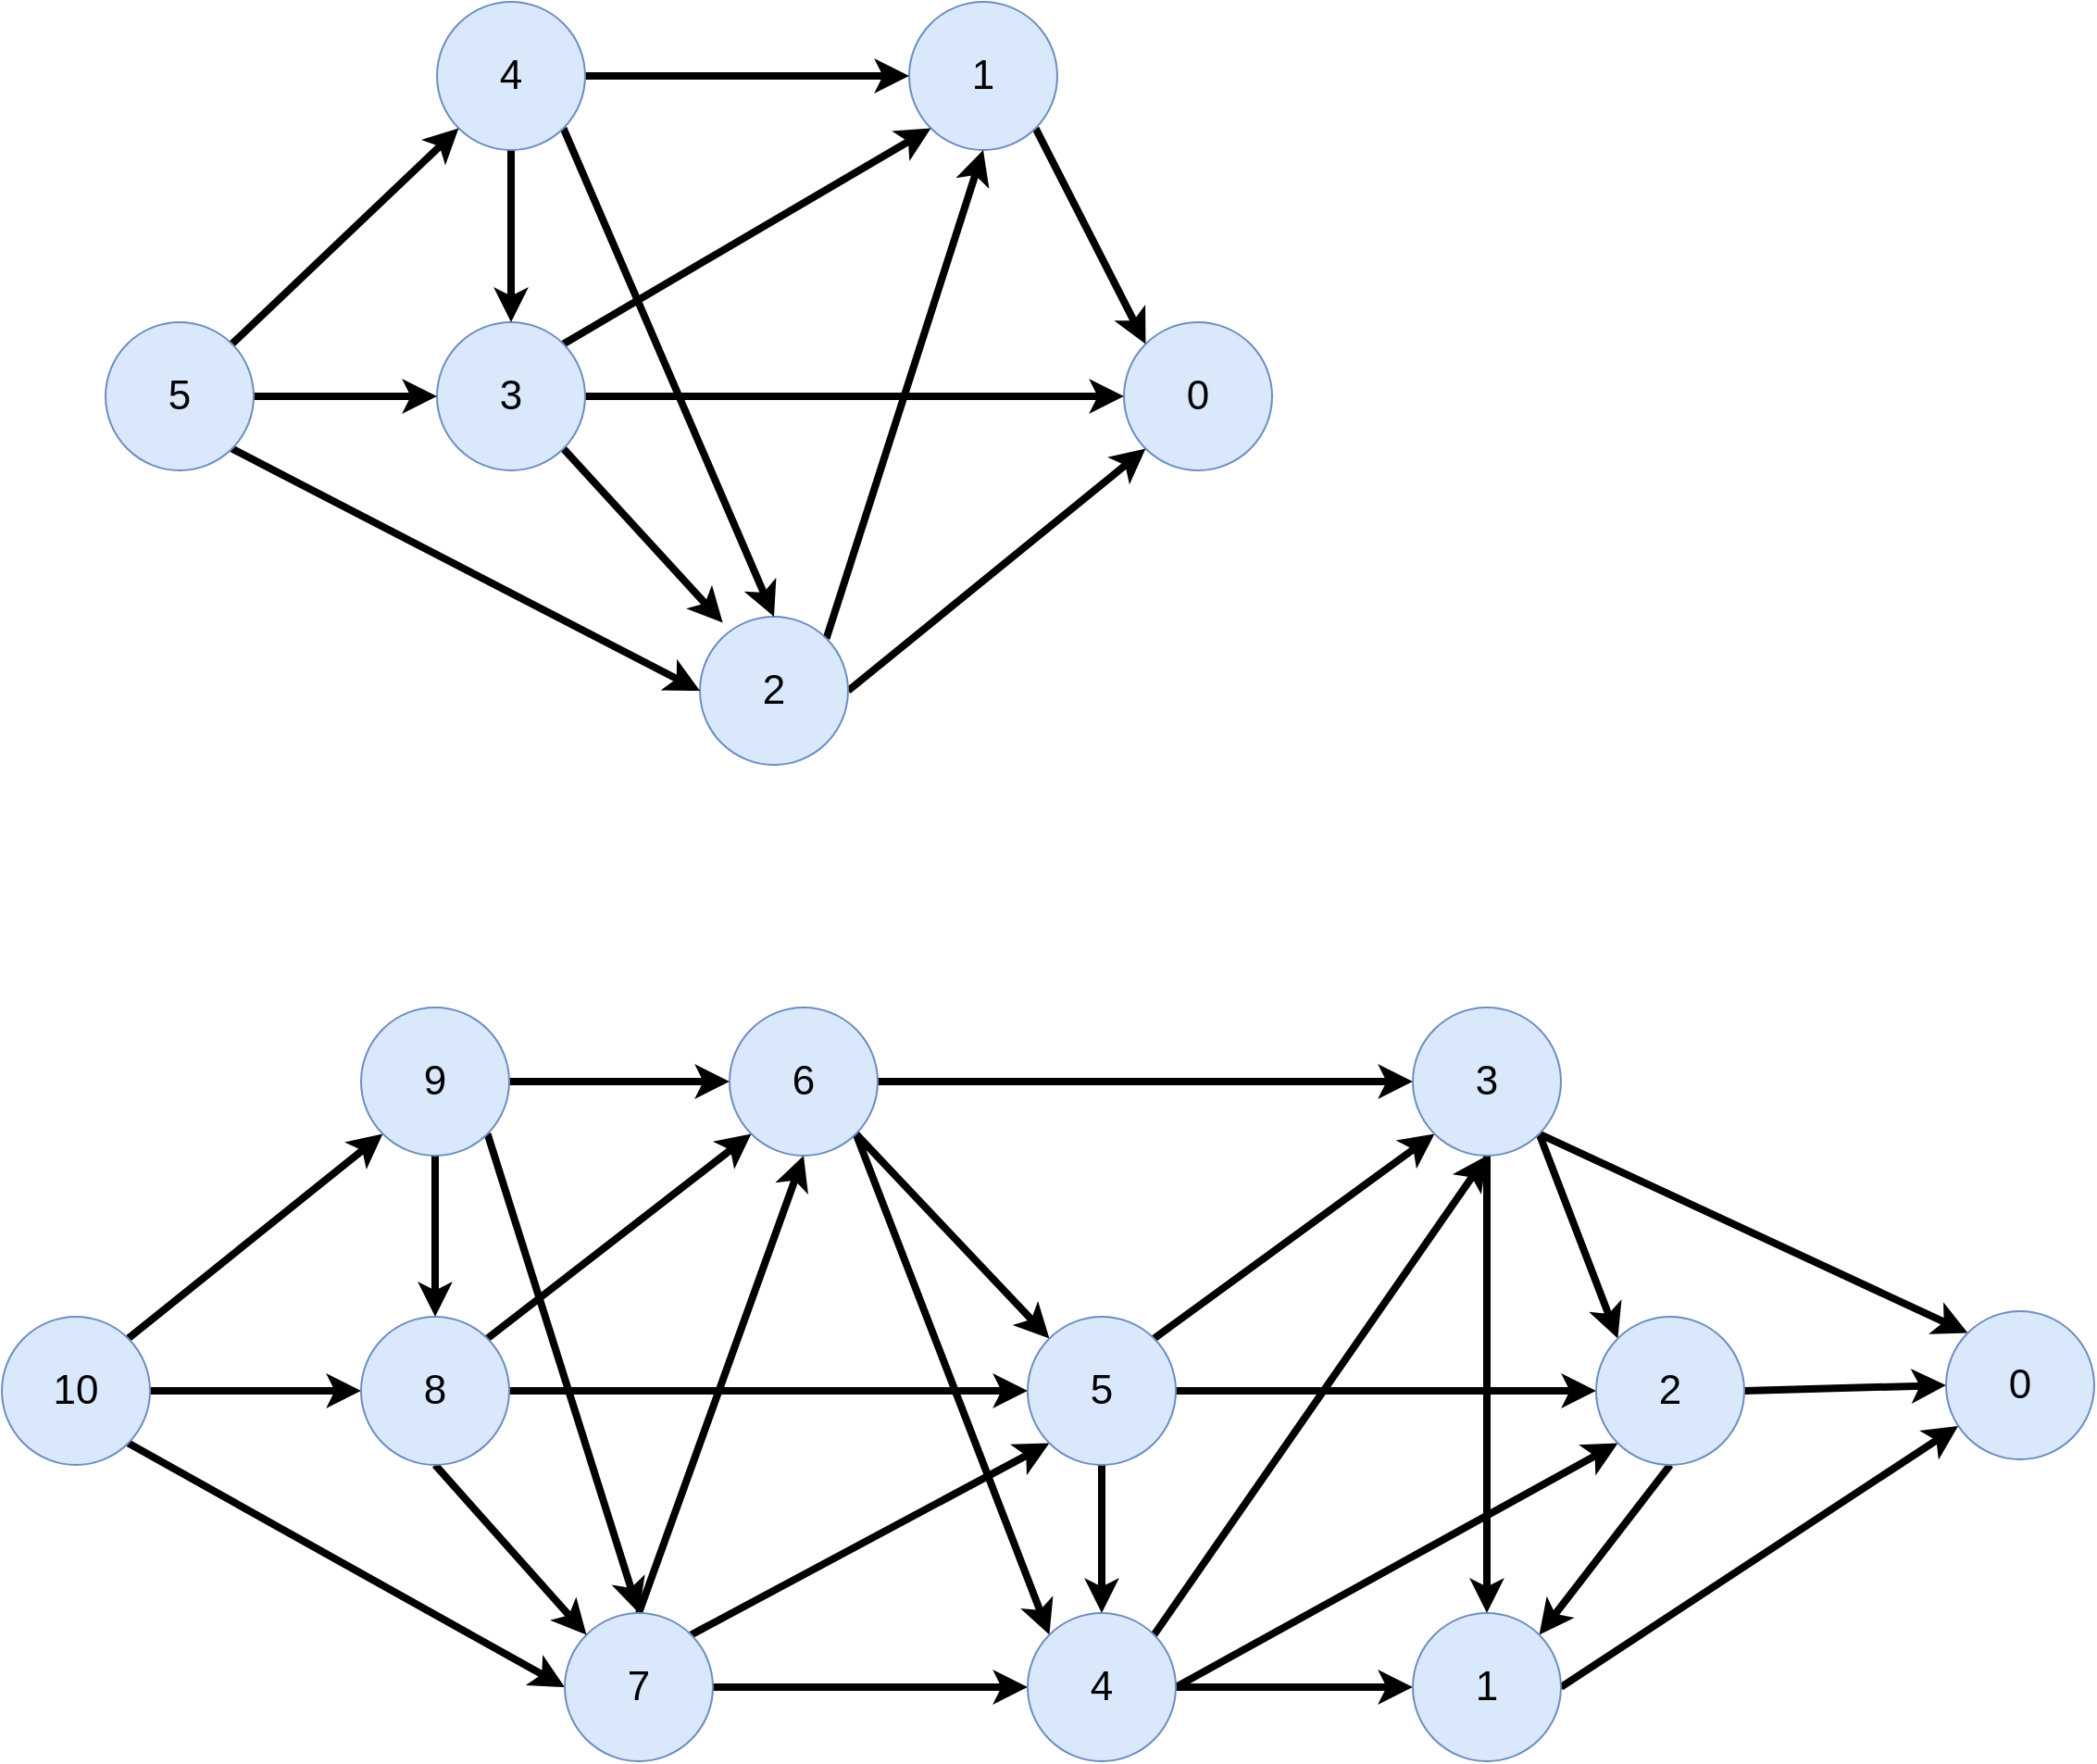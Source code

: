 <mxfile version="19.0.3" type="device"><diagram id="HBNAaYJVWiZlDe-5FwG8" name="Page-1"><mxGraphModel dx="1701" dy="1031" grid="0" gridSize="10" guides="1" tooltips="1" connect="1" arrows="1" fold="1" page="0" pageScale="1" pageWidth="850" pageHeight="1100" math="0" shadow="0"><root><mxCell id="0"/><mxCell id="1" parent="0"/><mxCell id="oBalARDRtJcoj6EFe_yl-1" value="&lt;font style=&quot;font-size: 22px;&quot;&gt;0&lt;/font&gt;" style="ellipse;whiteSpace=wrap;html=1;aspect=fixed;fillColor=#dae8fc;strokeColor=#6c8ebf;" vertex="1" parent="1"><mxGeometry x="547" y="320" width="80" height="80" as="geometry"/></mxCell><mxCell id="oBalARDRtJcoj6EFe_yl-64" style="edgeStyle=none;rounded=0;orthogonalLoop=1;jettySize=auto;html=1;exitX=1;exitY=1;exitDx=0;exitDy=0;entryX=0;entryY=0;entryDx=0;entryDy=0;fontSize=28;strokeWidth=4;" edge="1" parent="1" source="oBalARDRtJcoj6EFe_yl-2" target="oBalARDRtJcoj6EFe_yl-1"><mxGeometry relative="1" as="geometry"/></mxCell><mxCell id="oBalARDRtJcoj6EFe_yl-2" value="&lt;font style=&quot;font-size: 22px;&quot;&gt;1&lt;/font&gt;" style="ellipse;whiteSpace=wrap;html=1;aspect=fixed;fillColor=#dae8fc;strokeColor=#6c8ebf;" vertex="1" parent="1"><mxGeometry x="431" y="147" width="80" height="80" as="geometry"/></mxCell><mxCell id="oBalARDRtJcoj6EFe_yl-62" style="edgeStyle=none;rounded=0;orthogonalLoop=1;jettySize=auto;html=1;exitX=1;exitY=0;exitDx=0;exitDy=0;entryX=0.5;entryY=1;entryDx=0;entryDy=0;fontSize=28;strokeWidth=4;" edge="1" parent="1" source="oBalARDRtJcoj6EFe_yl-3" target="oBalARDRtJcoj6EFe_yl-2"><mxGeometry relative="1" as="geometry"/></mxCell><mxCell id="oBalARDRtJcoj6EFe_yl-63" style="edgeStyle=none;rounded=0;orthogonalLoop=1;jettySize=auto;html=1;exitX=1;exitY=0.5;exitDx=0;exitDy=0;entryX=0;entryY=1;entryDx=0;entryDy=0;fontSize=28;strokeWidth=4;" edge="1" parent="1" source="oBalARDRtJcoj6EFe_yl-3" target="oBalARDRtJcoj6EFe_yl-1"><mxGeometry relative="1" as="geometry"/></mxCell><mxCell id="oBalARDRtJcoj6EFe_yl-3" value="&lt;font style=&quot;font-size: 22px;&quot;&gt;2&lt;/font&gt;" style="ellipse;whiteSpace=wrap;html=1;aspect=fixed;fillColor=#dae8fc;strokeColor=#6c8ebf;" vertex="1" parent="1"><mxGeometry x="318" y="479" width="80" height="80" as="geometry"/></mxCell><mxCell id="oBalARDRtJcoj6EFe_yl-59" style="edgeStyle=none;rounded=0;orthogonalLoop=1;jettySize=auto;html=1;exitX=1;exitY=1;exitDx=0;exitDy=0;entryX=0.154;entryY=0.04;entryDx=0;entryDy=0;entryPerimeter=0;fontSize=28;strokeWidth=4;" edge="1" parent="1" source="oBalARDRtJcoj6EFe_yl-8" target="oBalARDRtJcoj6EFe_yl-3"><mxGeometry relative="1" as="geometry"/></mxCell><mxCell id="oBalARDRtJcoj6EFe_yl-60" style="edgeStyle=none;rounded=0;orthogonalLoop=1;jettySize=auto;html=1;exitX=1;exitY=0;exitDx=0;exitDy=0;entryX=0;entryY=1;entryDx=0;entryDy=0;fontSize=28;strokeWidth=4;" edge="1" parent="1" source="oBalARDRtJcoj6EFe_yl-8" target="oBalARDRtJcoj6EFe_yl-2"><mxGeometry relative="1" as="geometry"/></mxCell><mxCell id="oBalARDRtJcoj6EFe_yl-61" style="edgeStyle=none;rounded=0;orthogonalLoop=1;jettySize=auto;html=1;exitX=1;exitY=0.5;exitDx=0;exitDy=0;entryX=0;entryY=0.5;entryDx=0;entryDy=0;fontSize=28;strokeWidth=4;" edge="1" parent="1" source="oBalARDRtJcoj6EFe_yl-8" target="oBalARDRtJcoj6EFe_yl-1"><mxGeometry relative="1" as="geometry"/></mxCell><mxCell id="oBalARDRtJcoj6EFe_yl-8" value="&lt;font style=&quot;font-size: 22px;&quot;&gt;3&lt;/font&gt;" style="ellipse;whiteSpace=wrap;html=1;aspect=fixed;fillColor=#dae8fc;strokeColor=#6c8ebf;" vertex="1" parent="1"><mxGeometry x="176" y="320" width="80" height="80" as="geometry"/></mxCell><mxCell id="oBalARDRtJcoj6EFe_yl-12" style="rounded=0;orthogonalLoop=1;jettySize=auto;html=1;exitX=1;exitY=0;exitDx=0;exitDy=0;entryX=0;entryY=1;entryDx=0;entryDy=0;strokeWidth=4;" edge="1" parent="1" source="oBalARDRtJcoj6EFe_yl-14" target="oBalARDRtJcoj6EFe_yl-16"><mxGeometry relative="1" as="geometry"/></mxCell><mxCell id="oBalARDRtJcoj6EFe_yl-13" style="edgeStyle=none;rounded=0;orthogonalLoop=1;jettySize=auto;html=1;exitX=1;exitY=1;exitDx=0;exitDy=0;entryX=0;entryY=0.5;entryDx=0;entryDy=0;strokeWidth=4;" edge="1" parent="1" source="oBalARDRtJcoj6EFe_yl-14" target="oBalARDRtJcoj6EFe_yl-17"><mxGeometry relative="1" as="geometry"/></mxCell><mxCell id="oBalARDRtJcoj6EFe_yl-20" style="edgeStyle=none;rounded=0;orthogonalLoop=1;jettySize=auto;html=1;exitX=1;exitY=0.5;exitDx=0;exitDy=0;entryX=0;entryY=0.5;entryDx=0;entryDy=0;fontSize=22;strokeWidth=4;" edge="1" parent="1" source="oBalARDRtJcoj6EFe_yl-14" target="oBalARDRtJcoj6EFe_yl-19"><mxGeometry relative="1" as="geometry"/></mxCell><mxCell id="oBalARDRtJcoj6EFe_yl-14" value="&lt;font style=&quot;font-size: 22px;&quot;&gt;10&lt;/font&gt;" style="ellipse;whiteSpace=wrap;html=1;aspect=fixed;fillColor=#dae8fc;strokeColor=#6c8ebf;" vertex="1" parent="1"><mxGeometry x="-59" y="857" width="80" height="80" as="geometry"/></mxCell><mxCell id="oBalARDRtJcoj6EFe_yl-15" style="edgeStyle=none;rounded=0;orthogonalLoop=1;jettySize=auto;html=1;exitX=1;exitY=0.5;exitDx=0;exitDy=0;entryX=0;entryY=0.5;entryDx=0;entryDy=0;strokeWidth=4;" edge="1" parent="1" source="oBalARDRtJcoj6EFe_yl-16" target="oBalARDRtJcoj6EFe_yl-18"><mxGeometry relative="1" as="geometry"/></mxCell><mxCell id="oBalARDRtJcoj6EFe_yl-21" style="edgeStyle=none;rounded=0;orthogonalLoop=1;jettySize=auto;html=1;exitX=0.5;exitY=1;exitDx=0;exitDy=0;entryX=0.5;entryY=0;entryDx=0;entryDy=0;fontSize=22;strokeWidth=4;" edge="1" parent="1" source="oBalARDRtJcoj6EFe_yl-16" target="oBalARDRtJcoj6EFe_yl-19"><mxGeometry relative="1" as="geometry"/></mxCell><mxCell id="oBalARDRtJcoj6EFe_yl-50" style="edgeStyle=none;rounded=0;orthogonalLoop=1;jettySize=auto;html=1;exitX=1;exitY=1;exitDx=0;exitDy=0;entryX=0.5;entryY=0;entryDx=0;entryDy=0;fontSize=22;strokeWidth=4;" edge="1" parent="1" source="oBalARDRtJcoj6EFe_yl-16" target="oBalARDRtJcoj6EFe_yl-17"><mxGeometry relative="1" as="geometry"/></mxCell><mxCell id="oBalARDRtJcoj6EFe_yl-16" value="&lt;font style=&quot;font-size: 22px;&quot;&gt;9&lt;/font&gt;" style="ellipse;whiteSpace=wrap;html=1;aspect=fixed;fillColor=#dae8fc;strokeColor=#6c8ebf;" vertex="1" parent="1"><mxGeometry x="135" y="690" width="80" height="80" as="geometry"/></mxCell><mxCell id="oBalARDRtJcoj6EFe_yl-27" style="edgeStyle=none;rounded=0;orthogonalLoop=1;jettySize=auto;html=1;exitX=0.5;exitY=0;exitDx=0;exitDy=0;entryX=0.5;entryY=1;entryDx=0;entryDy=0;fontSize=22;strokeWidth=4;" edge="1" parent="1" source="oBalARDRtJcoj6EFe_yl-17" target="oBalARDRtJcoj6EFe_yl-18"><mxGeometry relative="1" as="geometry"/></mxCell><mxCell id="oBalARDRtJcoj6EFe_yl-28" style="edgeStyle=none;rounded=0;orthogonalLoop=1;jettySize=auto;html=1;exitX=1;exitY=0;exitDx=0;exitDy=0;entryX=0;entryY=1;entryDx=0;entryDy=0;fontSize=22;strokeWidth=4;" edge="1" parent="1" source="oBalARDRtJcoj6EFe_yl-17" target="oBalARDRtJcoj6EFe_yl-25"><mxGeometry relative="1" as="geometry"/></mxCell><mxCell id="oBalARDRtJcoj6EFe_yl-30" style="edgeStyle=none;rounded=0;orthogonalLoop=1;jettySize=auto;html=1;exitX=1;exitY=0.5;exitDx=0;exitDy=0;entryX=0;entryY=0.5;entryDx=0;entryDy=0;fontSize=22;strokeWidth=4;" edge="1" parent="1" source="oBalARDRtJcoj6EFe_yl-17" target="oBalARDRtJcoj6EFe_yl-29"><mxGeometry relative="1" as="geometry"/></mxCell><mxCell id="oBalARDRtJcoj6EFe_yl-17" value="&lt;font style=&quot;font-size: 22px;&quot;&gt;7&lt;/font&gt;" style="ellipse;whiteSpace=wrap;html=1;aspect=fixed;fillColor=#dae8fc;strokeColor=#6c8ebf;" vertex="1" parent="1"><mxGeometry x="245" y="1017" width="80" height="80" as="geometry"/></mxCell><mxCell id="oBalARDRtJcoj6EFe_yl-31" style="edgeStyle=none;rounded=0;orthogonalLoop=1;jettySize=auto;html=1;exitX=1;exitY=1;exitDx=0;exitDy=0;entryX=0;entryY=0;entryDx=0;entryDy=0;fontSize=22;strokeWidth=4;" edge="1" parent="1" source="oBalARDRtJcoj6EFe_yl-18" target="oBalARDRtJcoj6EFe_yl-29"><mxGeometry relative="1" as="geometry"/></mxCell><mxCell id="oBalARDRtJcoj6EFe_yl-32" style="edgeStyle=none;rounded=0;orthogonalLoop=1;jettySize=auto;html=1;exitX=1;exitY=1;exitDx=0;exitDy=0;entryX=0;entryY=0;entryDx=0;entryDy=0;fontSize=22;strokeWidth=4;" edge="1" parent="1" source="oBalARDRtJcoj6EFe_yl-18" target="oBalARDRtJcoj6EFe_yl-25"><mxGeometry relative="1" as="geometry"/></mxCell><mxCell id="oBalARDRtJcoj6EFe_yl-34" style="edgeStyle=none;rounded=0;orthogonalLoop=1;jettySize=auto;html=1;exitX=1;exitY=0.5;exitDx=0;exitDy=0;entryX=0;entryY=0.5;entryDx=0;entryDy=0;fontSize=22;strokeWidth=4;" edge="1" parent="1" source="oBalARDRtJcoj6EFe_yl-18" target="oBalARDRtJcoj6EFe_yl-33"><mxGeometry relative="1" as="geometry"/></mxCell><mxCell id="oBalARDRtJcoj6EFe_yl-18" value="&lt;font style=&quot;font-size: 22px;&quot;&gt;6&lt;/font&gt;" style="ellipse;whiteSpace=wrap;html=1;aspect=fixed;fillColor=#dae8fc;strokeColor=#6c8ebf;" vertex="1" parent="1"><mxGeometry x="334" y="690" width="80" height="80" as="geometry"/></mxCell><mxCell id="oBalARDRtJcoj6EFe_yl-23" style="edgeStyle=none;rounded=0;orthogonalLoop=1;jettySize=auto;html=1;exitX=0.5;exitY=1;exitDx=0;exitDy=0;entryX=0;entryY=0;entryDx=0;entryDy=0;fontSize=22;strokeWidth=4;" edge="1" parent="1" source="oBalARDRtJcoj6EFe_yl-19" target="oBalARDRtJcoj6EFe_yl-17"><mxGeometry relative="1" as="geometry"/></mxCell><mxCell id="oBalARDRtJcoj6EFe_yl-24" style="edgeStyle=none;rounded=0;orthogonalLoop=1;jettySize=auto;html=1;exitX=1;exitY=0;exitDx=0;exitDy=0;entryX=0;entryY=1;entryDx=0;entryDy=0;fontSize=22;strokeWidth=4;" edge="1" parent="1" source="oBalARDRtJcoj6EFe_yl-19" target="oBalARDRtJcoj6EFe_yl-18"><mxGeometry relative="1" as="geometry"/></mxCell><mxCell id="oBalARDRtJcoj6EFe_yl-26" style="edgeStyle=none;rounded=0;orthogonalLoop=1;jettySize=auto;html=1;exitX=1;exitY=0.5;exitDx=0;exitDy=0;entryX=0;entryY=0.5;entryDx=0;entryDy=0;fontSize=22;strokeWidth=4;" edge="1" parent="1" source="oBalARDRtJcoj6EFe_yl-19" target="oBalARDRtJcoj6EFe_yl-25"><mxGeometry relative="1" as="geometry"/></mxCell><mxCell id="oBalARDRtJcoj6EFe_yl-19" value="&lt;font style=&quot;font-size: 22px;&quot;&gt;8&lt;/font&gt;" style="ellipse;whiteSpace=wrap;html=1;aspect=fixed;fillColor=#dae8fc;strokeColor=#6c8ebf;" vertex="1" parent="1"><mxGeometry x="135" y="857" width="80" height="80" as="geometry"/></mxCell><mxCell id="oBalARDRtJcoj6EFe_yl-35" style="edgeStyle=none;rounded=0;orthogonalLoop=1;jettySize=auto;html=1;exitX=0.5;exitY=1;exitDx=0;exitDy=0;entryX=0.5;entryY=0;entryDx=0;entryDy=0;fontSize=22;strokeWidth=4;" edge="1" parent="1" source="oBalARDRtJcoj6EFe_yl-25" target="oBalARDRtJcoj6EFe_yl-29"><mxGeometry relative="1" as="geometry"/></mxCell><mxCell id="oBalARDRtJcoj6EFe_yl-36" style="edgeStyle=none;rounded=0;orthogonalLoop=1;jettySize=auto;html=1;exitX=1;exitY=0;exitDx=0;exitDy=0;entryX=0;entryY=1;entryDx=0;entryDy=0;fontSize=22;strokeWidth=4;" edge="1" parent="1" source="oBalARDRtJcoj6EFe_yl-25" target="oBalARDRtJcoj6EFe_yl-33"><mxGeometry relative="1" as="geometry"/></mxCell><mxCell id="oBalARDRtJcoj6EFe_yl-38" style="edgeStyle=none;rounded=0;orthogonalLoop=1;jettySize=auto;html=1;exitX=1;exitY=0.5;exitDx=0;exitDy=0;entryX=0;entryY=0.5;entryDx=0;entryDy=0;fontSize=22;strokeWidth=4;" edge="1" parent="1" source="oBalARDRtJcoj6EFe_yl-25" target="oBalARDRtJcoj6EFe_yl-37"><mxGeometry relative="1" as="geometry"/></mxCell><mxCell id="oBalARDRtJcoj6EFe_yl-25" value="&lt;font style=&quot;font-size: 22px;&quot;&gt;5&lt;/font&gt;" style="ellipse;whiteSpace=wrap;html=1;aspect=fixed;fillColor=#dae8fc;strokeColor=#6c8ebf;" vertex="1" parent="1"><mxGeometry x="495" y="857" width="80" height="80" as="geometry"/></mxCell><mxCell id="oBalARDRtJcoj6EFe_yl-39" style="edgeStyle=none;rounded=0;orthogonalLoop=1;jettySize=auto;html=1;exitX=1;exitY=0;exitDx=0;exitDy=0;entryX=0.5;entryY=1;entryDx=0;entryDy=0;fontSize=22;strokeWidth=4;" edge="1" parent="1" source="oBalARDRtJcoj6EFe_yl-29" target="oBalARDRtJcoj6EFe_yl-33"><mxGeometry relative="1" as="geometry"/></mxCell><mxCell id="oBalARDRtJcoj6EFe_yl-40" style="edgeStyle=none;rounded=0;orthogonalLoop=1;jettySize=auto;html=1;exitX=1;exitY=0.5;exitDx=0;exitDy=0;entryX=0;entryY=1;entryDx=0;entryDy=0;fontSize=22;strokeWidth=4;" edge="1" parent="1" source="oBalARDRtJcoj6EFe_yl-29" target="oBalARDRtJcoj6EFe_yl-37"><mxGeometry relative="1" as="geometry"/></mxCell><mxCell id="oBalARDRtJcoj6EFe_yl-42" style="edgeStyle=none;rounded=0;orthogonalLoop=1;jettySize=auto;html=1;exitX=1;exitY=0.5;exitDx=0;exitDy=0;entryX=0;entryY=0.5;entryDx=0;entryDy=0;fontSize=22;strokeWidth=4;" edge="1" parent="1" source="oBalARDRtJcoj6EFe_yl-29" target="oBalARDRtJcoj6EFe_yl-41"><mxGeometry relative="1" as="geometry"/></mxCell><mxCell id="oBalARDRtJcoj6EFe_yl-29" value="&lt;font style=&quot;font-size: 22px;&quot;&gt;4&lt;/font&gt;" style="ellipse;whiteSpace=wrap;html=1;aspect=fixed;fillColor=#dae8fc;strokeColor=#6c8ebf;" vertex="1" parent="1"><mxGeometry x="495" y="1017" width="80" height="80" as="geometry"/></mxCell><mxCell id="oBalARDRtJcoj6EFe_yl-43" style="edgeStyle=none;rounded=0;orthogonalLoop=1;jettySize=auto;html=1;exitX=1;exitY=1;exitDx=0;exitDy=0;entryX=0;entryY=0;entryDx=0;entryDy=0;fontSize=22;strokeWidth=4;" edge="1" parent="1" source="oBalARDRtJcoj6EFe_yl-33" target="oBalARDRtJcoj6EFe_yl-37"><mxGeometry relative="1" as="geometry"/></mxCell><mxCell id="oBalARDRtJcoj6EFe_yl-44" style="edgeStyle=none;rounded=0;orthogonalLoop=1;jettySize=auto;html=1;exitX=0.5;exitY=1;exitDx=0;exitDy=0;entryX=0.5;entryY=0;entryDx=0;entryDy=0;fontSize=22;strokeWidth=4;" edge="1" parent="1" source="oBalARDRtJcoj6EFe_yl-33" target="oBalARDRtJcoj6EFe_yl-41"><mxGeometry relative="1" as="geometry"/></mxCell><mxCell id="oBalARDRtJcoj6EFe_yl-46" style="edgeStyle=none;rounded=0;orthogonalLoop=1;jettySize=auto;html=1;exitX=1;exitY=1;exitDx=0;exitDy=0;entryX=0;entryY=0;entryDx=0;entryDy=0;fontSize=22;strokeWidth=4;" edge="1" parent="1" source="oBalARDRtJcoj6EFe_yl-33" target="oBalARDRtJcoj6EFe_yl-45"><mxGeometry relative="1" as="geometry"/></mxCell><mxCell id="oBalARDRtJcoj6EFe_yl-33" value="&lt;font style=&quot;font-size: 22px;&quot;&gt;3&lt;/font&gt;" style="ellipse;whiteSpace=wrap;html=1;aspect=fixed;fillColor=#dae8fc;strokeColor=#6c8ebf;" vertex="1" parent="1"><mxGeometry x="703" y="690" width="80" height="80" as="geometry"/></mxCell><mxCell id="oBalARDRtJcoj6EFe_yl-47" style="edgeStyle=none;rounded=0;orthogonalLoop=1;jettySize=auto;html=1;exitX=0.5;exitY=1;exitDx=0;exitDy=0;entryX=1;entryY=0;entryDx=0;entryDy=0;fontSize=22;strokeWidth=4;" edge="1" parent="1" source="oBalARDRtJcoj6EFe_yl-37" target="oBalARDRtJcoj6EFe_yl-41"><mxGeometry relative="1" as="geometry"/></mxCell><mxCell id="oBalARDRtJcoj6EFe_yl-48" style="edgeStyle=none;rounded=0;orthogonalLoop=1;jettySize=auto;html=1;exitX=1;exitY=0.5;exitDx=0;exitDy=0;entryX=0;entryY=0.5;entryDx=0;entryDy=0;fontSize=22;strokeWidth=4;" edge="1" parent="1" source="oBalARDRtJcoj6EFe_yl-37" target="oBalARDRtJcoj6EFe_yl-45"><mxGeometry relative="1" as="geometry"/></mxCell><mxCell id="oBalARDRtJcoj6EFe_yl-37" value="&lt;font style=&quot;font-size: 22px;&quot;&gt;2&lt;/font&gt;" style="ellipse;whiteSpace=wrap;html=1;aspect=fixed;fillColor=#dae8fc;strokeColor=#6c8ebf;" vertex="1" parent="1"><mxGeometry x="802" y="857" width="80" height="80" as="geometry"/></mxCell><mxCell id="oBalARDRtJcoj6EFe_yl-49" style="edgeStyle=none;rounded=0;orthogonalLoop=1;jettySize=auto;html=1;exitX=1;exitY=0.5;exitDx=0;exitDy=0;fontSize=22;strokeWidth=4;" edge="1" parent="1" source="oBalARDRtJcoj6EFe_yl-41" target="oBalARDRtJcoj6EFe_yl-45"><mxGeometry relative="1" as="geometry"/></mxCell><mxCell id="oBalARDRtJcoj6EFe_yl-41" value="&lt;font style=&quot;font-size: 22px;&quot;&gt;1&lt;/font&gt;" style="ellipse;whiteSpace=wrap;html=1;aspect=fixed;fillColor=#dae8fc;strokeColor=#6c8ebf;" vertex="1" parent="1"><mxGeometry x="703" y="1017" width="80" height="80" as="geometry"/></mxCell><mxCell id="oBalARDRtJcoj6EFe_yl-45" value="&lt;font style=&quot;font-size: 22px;&quot;&gt;0&lt;/font&gt;" style="ellipse;whiteSpace=wrap;html=1;aspect=fixed;fillColor=#dae8fc;strokeColor=#6c8ebf;" vertex="1" parent="1"><mxGeometry x="991" y="854" width="80" height="80" as="geometry"/></mxCell><mxCell id="oBalARDRtJcoj6EFe_yl-56" style="edgeStyle=none;rounded=0;orthogonalLoop=1;jettySize=auto;html=1;exitX=0.5;exitY=1;exitDx=0;exitDy=0;entryX=0.5;entryY=0;entryDx=0;entryDy=0;fontSize=28;strokeWidth=4;" edge="1" parent="1" source="oBalARDRtJcoj6EFe_yl-51" target="oBalARDRtJcoj6EFe_yl-8"><mxGeometry relative="1" as="geometry"/></mxCell><mxCell id="oBalARDRtJcoj6EFe_yl-57" style="edgeStyle=none;rounded=0;orthogonalLoop=1;jettySize=auto;html=1;exitX=1;exitY=1;exitDx=0;exitDy=0;entryX=0.5;entryY=0;entryDx=0;entryDy=0;fontSize=28;strokeWidth=4;" edge="1" parent="1" source="oBalARDRtJcoj6EFe_yl-51" target="oBalARDRtJcoj6EFe_yl-3"><mxGeometry relative="1" as="geometry"/></mxCell><mxCell id="oBalARDRtJcoj6EFe_yl-58" style="edgeStyle=none;rounded=0;orthogonalLoop=1;jettySize=auto;html=1;exitX=1;exitY=0.5;exitDx=0;exitDy=0;entryX=0;entryY=0.5;entryDx=0;entryDy=0;fontSize=28;strokeWidth=4;" edge="1" parent="1" source="oBalARDRtJcoj6EFe_yl-51" target="oBalARDRtJcoj6EFe_yl-2"><mxGeometry relative="1" as="geometry"/></mxCell><mxCell id="oBalARDRtJcoj6EFe_yl-51" value="&lt;font style=&quot;font-size: 22px;&quot;&gt;4&lt;/font&gt;" style="ellipse;whiteSpace=wrap;html=1;aspect=fixed;fillColor=#dae8fc;strokeColor=#6c8ebf;" vertex="1" parent="1"><mxGeometry x="176" y="147" width="80" height="80" as="geometry"/></mxCell><mxCell id="oBalARDRtJcoj6EFe_yl-53" style="edgeStyle=none;rounded=0;orthogonalLoop=1;jettySize=auto;html=1;exitX=1;exitY=0;exitDx=0;exitDy=0;entryX=0;entryY=1;entryDx=0;entryDy=0;fontSize=28;strokeWidth=4;" edge="1" parent="1" source="oBalARDRtJcoj6EFe_yl-52" target="oBalARDRtJcoj6EFe_yl-51"><mxGeometry relative="1" as="geometry"/></mxCell><mxCell id="oBalARDRtJcoj6EFe_yl-54" style="edgeStyle=none;rounded=0;orthogonalLoop=1;jettySize=auto;html=1;exitX=1;exitY=0.5;exitDx=0;exitDy=0;entryX=0;entryY=0.5;entryDx=0;entryDy=0;fontSize=28;strokeWidth=4;" edge="1" parent="1" source="oBalARDRtJcoj6EFe_yl-52" target="oBalARDRtJcoj6EFe_yl-8"><mxGeometry relative="1" as="geometry"/></mxCell><mxCell id="oBalARDRtJcoj6EFe_yl-55" style="edgeStyle=none;rounded=0;orthogonalLoop=1;jettySize=auto;html=1;exitX=1;exitY=1;exitDx=0;exitDy=0;entryX=0;entryY=0.5;entryDx=0;entryDy=0;fontSize=28;strokeWidth=4;" edge="1" parent="1" source="oBalARDRtJcoj6EFe_yl-52" target="oBalARDRtJcoj6EFe_yl-3"><mxGeometry relative="1" as="geometry"/></mxCell><mxCell id="oBalARDRtJcoj6EFe_yl-52" value="&lt;font style=&quot;font-size: 22px;&quot;&gt;5&lt;/font&gt;" style="ellipse;whiteSpace=wrap;html=1;aspect=fixed;fillColor=#dae8fc;strokeColor=#6c8ebf;" vertex="1" parent="1"><mxGeometry x="-3" y="320" width="80" height="80" as="geometry"/></mxCell></root></mxGraphModel></diagram></mxfile>